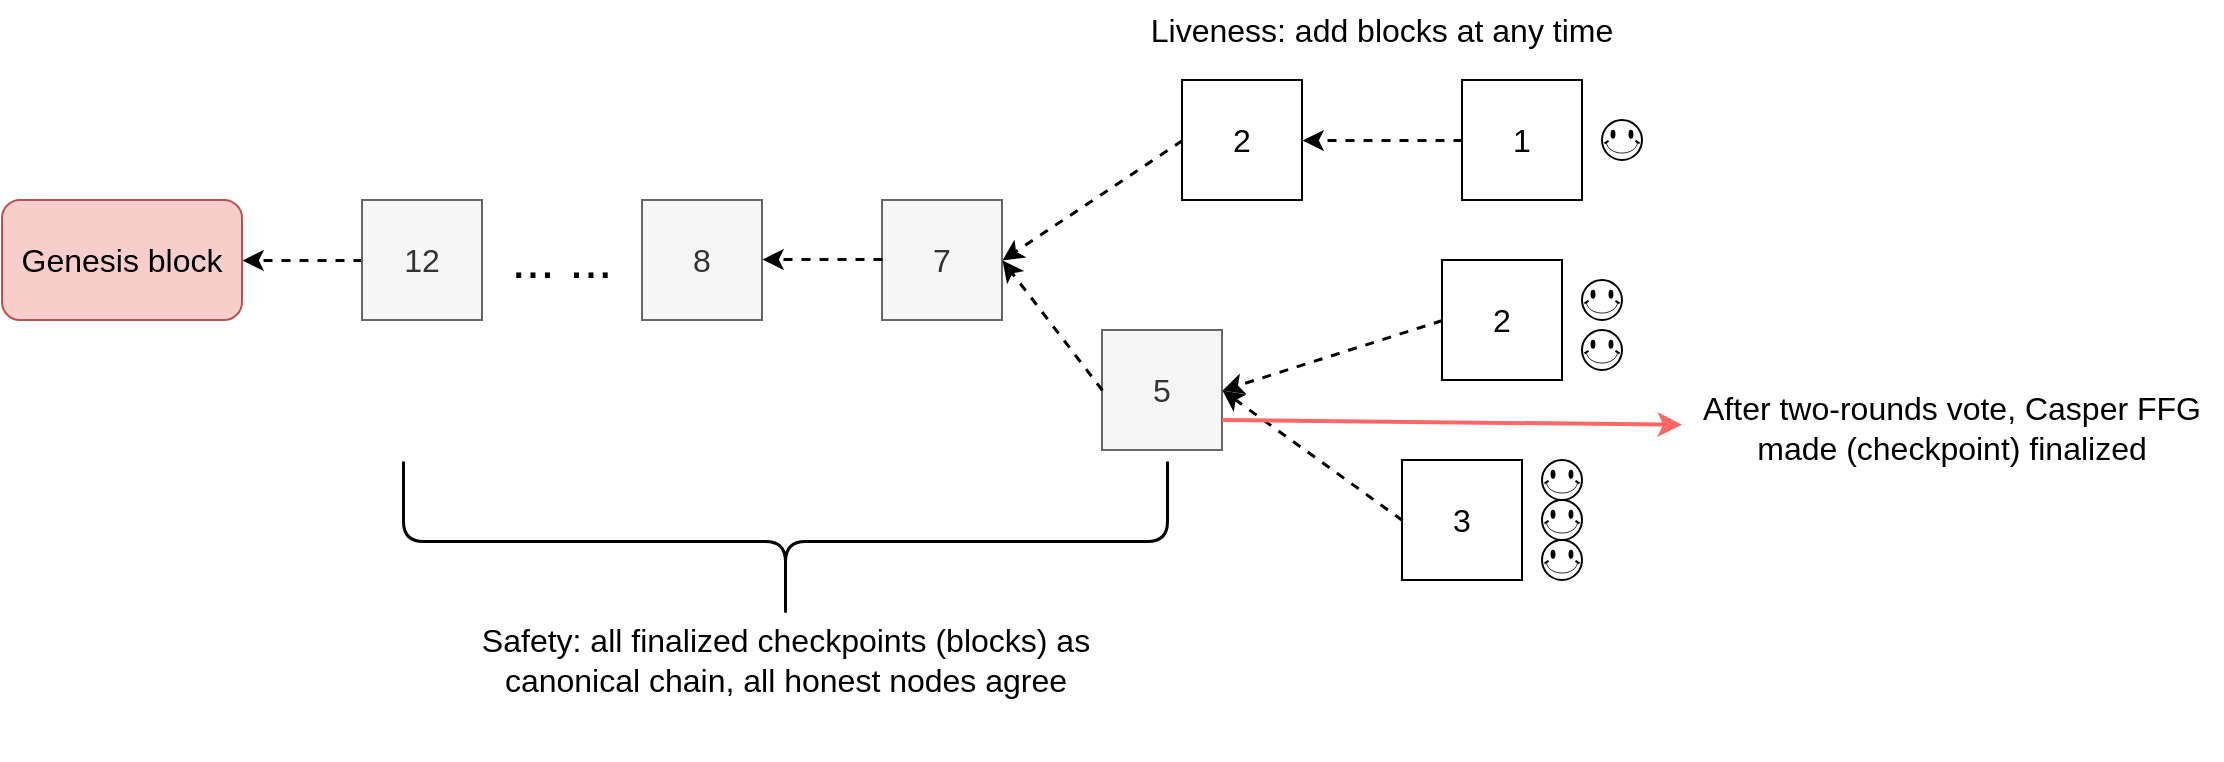 <mxfile version="20.4.0" type="github">
  <diagram id="W5z2iIQezchsIUy5hqy7" name="Page-1">
    <mxGraphModel dx="1426" dy="794" grid="1" gridSize="10" guides="1" tooltips="1" connect="1" arrows="1" fold="1" page="1" pageScale="1" pageWidth="850" pageHeight="1100" math="0" shadow="0">
      <root>
        <mxCell id="0" />
        <mxCell id="1" parent="0" />
        <mxCell id="PY7woh7BMV2at_6MfLpq-1" value="&lt;font style=&quot;font-size: 16px;&quot;&gt;Genesis block&lt;/font&gt;" style="rounded=1;whiteSpace=wrap;html=1;fillColor=#f8cecc;strokeColor=#b85450;" vertex="1" parent="1">
          <mxGeometry y="380" width="120" height="60" as="geometry" />
        </mxCell>
        <mxCell id="PY7woh7BMV2at_6MfLpq-3" value="" style="edgeStyle=orthogonalEdgeStyle;rounded=0;orthogonalLoop=1;jettySize=auto;html=1;strokeWidth=1.5;fontSize=16;dashed=1;" edge="1" parent="1" source="PY7woh7BMV2at_6MfLpq-4" target="PY7woh7BMV2at_6MfLpq-1">
          <mxGeometry relative="1" as="geometry" />
        </mxCell>
        <mxCell id="PY7woh7BMV2at_6MfLpq-4" value="12" style="whiteSpace=wrap;html=1;aspect=fixed;fontSize=16;fillColor=#f5f5f5;fontColor=#333333;strokeColor=#666666;" vertex="1" parent="1">
          <mxGeometry x="180" y="380" width="60" height="60" as="geometry" />
        </mxCell>
        <mxCell id="PY7woh7BMV2at_6MfLpq-5" value="8" style="whiteSpace=wrap;html=1;aspect=fixed;fontSize=16;fillColor=#f5f5f5;fontColor=#333333;strokeColor=#666666;" vertex="1" parent="1">
          <mxGeometry x="320" y="380" width="60" height="60" as="geometry" />
        </mxCell>
        <mxCell id="PY7woh7BMV2at_6MfLpq-6" value="7" style="whiteSpace=wrap;html=1;aspect=fixed;fontSize=16;fillColor=#f5f5f5;fontColor=#333333;strokeColor=#666666;" vertex="1" parent="1">
          <mxGeometry x="440" y="380" width="60" height="60" as="geometry" />
        </mxCell>
        <mxCell id="PY7woh7BMV2at_6MfLpq-7" value="" style="edgeStyle=orthogonalEdgeStyle;rounded=0;orthogonalLoop=1;jettySize=auto;html=1;strokeWidth=1.5;fontSize=16;dashed=1;" edge="1" parent="1">
          <mxGeometry relative="1" as="geometry">
            <mxPoint x="440" y="409.5" as="sourcePoint" />
            <mxPoint x="380" y="409.5" as="targetPoint" />
          </mxGeometry>
        </mxCell>
        <mxCell id="PY7woh7BMV2at_6MfLpq-8" value="&lt;font style=&quot;font-size: 26px;&quot;&gt;... ...&lt;/font&gt;" style="text;html=1;strokeColor=none;fillColor=none;align=center;verticalAlign=middle;whiteSpace=wrap;rounded=0;fontSize=16;" vertex="1" parent="1">
          <mxGeometry x="250" y="395" width="60" height="30" as="geometry" />
        </mxCell>
        <mxCell id="PY7woh7BMV2at_6MfLpq-11" value="2" style="whiteSpace=wrap;html=1;aspect=fixed;fontSize=16;" vertex="1" parent="1">
          <mxGeometry x="590" y="320" width="60" height="60" as="geometry" />
        </mxCell>
        <mxCell id="PY7woh7BMV2at_6MfLpq-12" value="5" style="whiteSpace=wrap;html=1;aspect=fixed;fontSize=16;fillColor=#f5f5f5;fontColor=#333333;strokeColor=#666666;" vertex="1" parent="1">
          <mxGeometry x="550" y="445" width="60" height="60" as="geometry" />
        </mxCell>
        <mxCell id="PY7woh7BMV2at_6MfLpq-13" value="3" style="whiteSpace=wrap;html=1;aspect=fixed;fontSize=16;" vertex="1" parent="1">
          <mxGeometry x="700" y="510" width="60" height="60" as="geometry" />
        </mxCell>
        <mxCell id="PY7woh7BMV2at_6MfLpq-14" value="2" style="whiteSpace=wrap;html=1;aspect=fixed;fontSize=16;" vertex="1" parent="1">
          <mxGeometry x="720" y="410" width="60" height="60" as="geometry" />
        </mxCell>
        <mxCell id="PY7woh7BMV2at_6MfLpq-15" value="1" style="whiteSpace=wrap;html=1;aspect=fixed;fontSize=16;" vertex="1" parent="1">
          <mxGeometry x="730" y="320" width="60" height="60" as="geometry" />
        </mxCell>
        <mxCell id="PY7woh7BMV2at_6MfLpq-16" value="" style="endArrow=classic;html=1;rounded=0;dashed=1;strokeWidth=1.5;fontSize=16;entryX=1;entryY=0.5;entryDx=0;entryDy=0;exitX=0;exitY=0.5;exitDx=0;exitDy=0;" edge="1" parent="1" source="PY7woh7BMV2at_6MfLpq-11" target="PY7woh7BMV2at_6MfLpq-6">
          <mxGeometry width="50" height="50" relative="1" as="geometry">
            <mxPoint x="550" y="400" as="sourcePoint" />
            <mxPoint x="600" y="350" as="targetPoint" />
          </mxGeometry>
        </mxCell>
        <mxCell id="PY7woh7BMV2at_6MfLpq-17" value="" style="endArrow=classic;html=1;rounded=0;dashed=1;strokeWidth=1.5;fontSize=16;entryX=1;entryY=0.5;entryDx=0;entryDy=0;exitX=0;exitY=0.5;exitDx=0;exitDy=0;" edge="1" parent="1" source="PY7woh7BMV2at_6MfLpq-12" target="PY7woh7BMV2at_6MfLpq-6">
          <mxGeometry width="50" height="50" relative="1" as="geometry">
            <mxPoint x="600" y="360" as="sourcePoint" />
            <mxPoint x="510" y="420" as="targetPoint" />
          </mxGeometry>
        </mxCell>
        <mxCell id="PY7woh7BMV2at_6MfLpq-18" value="" style="endArrow=classic;html=1;rounded=0;dashed=1;strokeWidth=1.5;fontSize=16;entryX=1;entryY=0.5;entryDx=0;entryDy=0;exitX=0;exitY=0.5;exitDx=0;exitDy=0;" edge="1" parent="1" source="PY7woh7BMV2at_6MfLpq-15" target="PY7woh7BMV2at_6MfLpq-11">
          <mxGeometry width="50" height="50" relative="1" as="geometry">
            <mxPoint x="600" y="360" as="sourcePoint" />
            <mxPoint x="510" y="420" as="targetPoint" />
          </mxGeometry>
        </mxCell>
        <mxCell id="PY7woh7BMV2at_6MfLpq-19" value="" style="endArrow=classic;html=1;rounded=0;dashed=1;strokeWidth=1.5;fontSize=16;entryX=1;entryY=0.5;entryDx=0;entryDy=0;exitX=0;exitY=0.5;exitDx=0;exitDy=0;" edge="1" parent="1" source="PY7woh7BMV2at_6MfLpq-14" target="PY7woh7BMV2at_6MfLpq-12">
          <mxGeometry width="50" height="50" relative="1" as="geometry">
            <mxPoint x="600" y="360" as="sourcePoint" />
            <mxPoint x="510" y="420" as="targetPoint" />
          </mxGeometry>
        </mxCell>
        <mxCell id="PY7woh7BMV2at_6MfLpq-20" value="" style="endArrow=classic;html=1;rounded=0;dashed=1;strokeWidth=1.5;fontSize=16;entryX=1;entryY=0.5;entryDx=0;entryDy=0;exitX=0;exitY=0.5;exitDx=0;exitDy=0;" edge="1" parent="1" source="PY7woh7BMV2at_6MfLpq-13" target="PY7woh7BMV2at_6MfLpq-12">
          <mxGeometry width="50" height="50" relative="1" as="geometry">
            <mxPoint x="710" y="470" as="sourcePoint" />
            <mxPoint x="620" y="485" as="targetPoint" />
          </mxGeometry>
        </mxCell>
        <mxCell id="PY7woh7BMV2at_6MfLpq-24" value="&lt;font style=&quot;font-size: 16px;&quot;&gt;Liveness: add blocks at any time&lt;/font&gt;" style="text;html=1;strokeColor=none;fillColor=none;align=center;verticalAlign=middle;whiteSpace=wrap;rounded=0;" vertex="1" parent="1">
          <mxGeometry x="570" y="280" width="240" height="30" as="geometry" />
        </mxCell>
        <mxCell id="PY7woh7BMV2at_6MfLpq-25" value="" style="verticalLabelPosition=bottom;verticalAlign=top;html=1;shape=mxgraph.basic.smiley" vertex="1" parent="1">
          <mxGeometry x="800" y="340" width="20" height="20" as="geometry" />
        </mxCell>
        <mxCell id="PY7woh7BMV2at_6MfLpq-26" value="" style="verticalLabelPosition=bottom;verticalAlign=top;html=1;shape=mxgraph.basic.smiley" vertex="1" parent="1">
          <mxGeometry x="790" y="420" width="20" height="20" as="geometry" />
        </mxCell>
        <mxCell id="PY7woh7BMV2at_6MfLpq-27" value="" style="verticalLabelPosition=bottom;verticalAlign=top;html=1;shape=mxgraph.basic.smiley" vertex="1" parent="1">
          <mxGeometry x="790" y="445" width="20" height="20" as="geometry" />
        </mxCell>
        <mxCell id="PY7woh7BMV2at_6MfLpq-28" value="" style="verticalLabelPosition=bottom;verticalAlign=top;html=1;shape=mxgraph.basic.smiley" vertex="1" parent="1">
          <mxGeometry x="770" y="510" width="20" height="20" as="geometry" />
        </mxCell>
        <mxCell id="PY7woh7BMV2at_6MfLpq-29" value="" style="verticalLabelPosition=bottom;verticalAlign=top;html=1;shape=mxgraph.basic.smiley" vertex="1" parent="1">
          <mxGeometry x="770" y="530" width="20" height="20" as="geometry" />
        </mxCell>
        <mxCell id="PY7woh7BMV2at_6MfLpq-30" value="" style="verticalLabelPosition=bottom;verticalAlign=top;html=1;shape=mxgraph.basic.smiley" vertex="1" parent="1">
          <mxGeometry x="770" y="550" width="20" height="20" as="geometry" />
        </mxCell>
        <mxCell id="PY7woh7BMV2at_6MfLpq-32" value="After two-rounds vote, Casper FFG made (checkpoint) finalized" style="text;html=1;strokeColor=none;fillColor=none;align=center;verticalAlign=middle;whiteSpace=wrap;rounded=0;fontSize=16;" vertex="1" parent="1">
          <mxGeometry x="840" y="465" width="270" height="57.5" as="geometry" />
        </mxCell>
        <mxCell id="PY7woh7BMV2at_6MfLpq-33" value="" style="shape=curlyBracket;whiteSpace=wrap;html=1;rounded=1;flipH=1;fontSize=26;rotation=90;strokeWidth=1.5;" vertex="1" parent="1">
          <mxGeometry x="351.5" y="359.5" width="80" height="382" as="geometry" />
        </mxCell>
        <mxCell id="PY7woh7BMV2at_6MfLpq-34" value="" style="endArrow=classic;html=1;rounded=0;strokeColor=#FF6666;strokeWidth=2;fontSize=16;exitX=1;exitY=0.75;exitDx=0;exitDy=0;" edge="1" parent="1" source="PY7woh7BMV2at_6MfLpq-12" target="PY7woh7BMV2at_6MfLpq-32">
          <mxGeometry width="50" height="50" relative="1" as="geometry">
            <mxPoint x="460" y="590" as="sourcePoint" />
            <mxPoint x="510" y="540" as="targetPoint" />
          </mxGeometry>
        </mxCell>
        <mxCell id="PY7woh7BMV2at_6MfLpq-35" value="Safety: all finalized checkpoints (blocks) as canonical chain, all honest nodes agree" style="text;html=1;strokeColor=none;fillColor=none;align=center;verticalAlign=middle;whiteSpace=wrap;rounded=0;fontSize=16;" vertex="1" parent="1">
          <mxGeometry x="216.5" y="560" width="350" height="100" as="geometry" />
        </mxCell>
      </root>
    </mxGraphModel>
  </diagram>
</mxfile>
